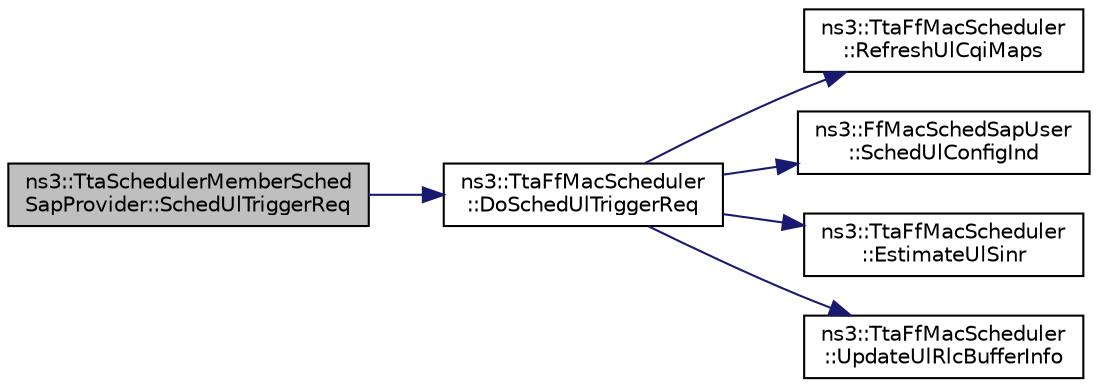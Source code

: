 digraph "ns3::TtaSchedulerMemberSchedSapProvider::SchedUlTriggerReq"
{
  edge [fontname="Helvetica",fontsize="10",labelfontname="Helvetica",labelfontsize="10"];
  node [fontname="Helvetica",fontsize="10",shape=record];
  rankdir="LR";
  Node1 [label="ns3::TtaSchedulerMemberSched\lSapProvider::SchedUlTriggerReq",height=0.2,width=0.4,color="black", fillcolor="grey75", style="filled", fontcolor="black"];
  Node1 -> Node2 [color="midnightblue",fontsize="10",style="solid"];
  Node2 [label="ns3::TtaFfMacScheduler\l::DoSchedUlTriggerReq",height=0.2,width=0.4,color="black", fillcolor="white", style="filled",URL="$da/d46/classns3_1_1TtaFfMacScheduler.html#ab4894f9f6d69451c8b8c7c2af93400b5"];
  Node2 -> Node3 [color="midnightblue",fontsize="10",style="solid"];
  Node3 [label="ns3::TtaFfMacScheduler\l::RefreshUlCqiMaps",height=0.2,width=0.4,color="black", fillcolor="white", style="filled",URL="$da/d46/classns3_1_1TtaFfMacScheduler.html#ae0cb4fb464a85be701431b9606acdf2e"];
  Node2 -> Node4 [color="midnightblue",fontsize="10",style="solid"];
  Node4 [label="ns3::FfMacSchedSapUser\l::SchedUlConfigInd",height=0.2,width=0.4,color="black", fillcolor="white", style="filled",URL="$df/d68/classns3_1_1FfMacSchedSapUser.html#a1b89636256701a84d990db7db8aea874"];
  Node2 -> Node5 [color="midnightblue",fontsize="10",style="solid"];
  Node5 [label="ns3::TtaFfMacScheduler\l::EstimateUlSinr",height=0.2,width=0.4,color="black", fillcolor="white", style="filled",URL="$da/d46/classns3_1_1TtaFfMacScheduler.html#a51fcb3b65dbfff2b28d66930073a45c8"];
  Node2 -> Node6 [color="midnightblue",fontsize="10",style="solid"];
  Node6 [label="ns3::TtaFfMacScheduler\l::UpdateUlRlcBufferInfo",height=0.2,width=0.4,color="black", fillcolor="white", style="filled",URL="$da/d46/classns3_1_1TtaFfMacScheduler.html#ab833bf3832b55e3483befd9d0e9b2c13"];
}
